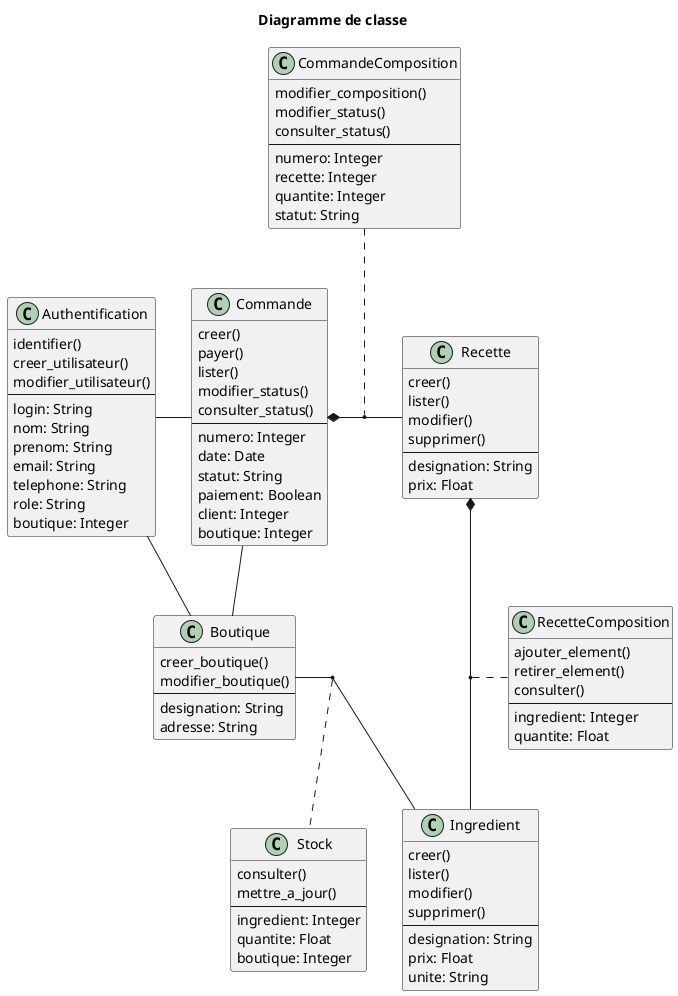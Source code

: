 @startuml 06_Class_diagram
title Diagramme de classe

class Commande{
    creer()
    payer()
    lister()
    modifier_status()
    consulter_status()
    --
    numero: Integer
    date: Date
    statut: String
    paiement: Boolean
    client: Integer
    boutique: Integer
}

class CommandeComposition{
    modifier_composition()
    modifier_status()
    consulter_status()
    --
    numero: Integer
    recette: Integer
    quantite: Integer
    statut: String
}

class Recette{
    creer()
    lister()
    modifier()
    supprimer()
    --
    designation: String
    prix: Float
}

class RecetteComposition{
    ajouter_element()
    retirer_element()
    consulter()
    --
    ingredient: Integer
    quantite: Float
}

class Ingredient{
    creer()
    lister()
    modifier()
    supprimer()
    --
    designation: String
    prix: Float
    unite: String
}

class Stock{
    consulter()
    mettre_a_jour()
    --
    ingredient: Integer
    quantite: Float
    boutique: Integer
}

class Authentification{
    identifier()
    creer_utilisateur()
    modifier_utilisateur()
    --
    login: String
    nom: String
    prenom: String
    email: String
    telephone: String
    role: String
    boutique: Integer
}

class Boutique{
    creer_boutique()
    modifier_boutique()
    --
    designation: String
    adresse: String
}

Commande *- Recette
CommandeComposition . (Commande, Recette)

Recette *-- Ingredient
(Recette, Ingredient) . RecetteComposition

Authentification - Commande
Authentification - Boutique
Commande -- Boutique

Boutique - Ingredient
(Ingredient, Boutique) . Stock


@enduml